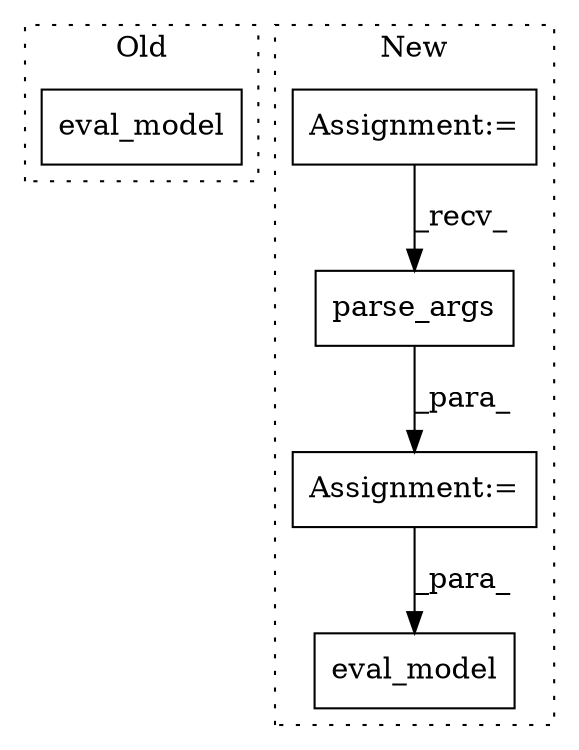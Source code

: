 digraph G {
subgraph cluster0 {
1 [label="eval_model" a="32" s="355,378" l="11,1" shape="box"];
label = "Old";
style="dotted";
}
subgraph cluster1 {
2 [label="eval_model" a="32" s="475,496" l="11,1" shape="box"];
3 [label="Assignment:=" a="7" s="423" l="1" shape="box"];
4 [label="parse_args" a="32" s="455" l="12" shape="box"];
5 [label="Assignment:=" a="7" s="447" l="1" shape="box"];
label = "New";
style="dotted";
}
3 -> 4 [label="_recv_"];
4 -> 5 [label="_para_"];
5 -> 2 [label="_para_"];
}